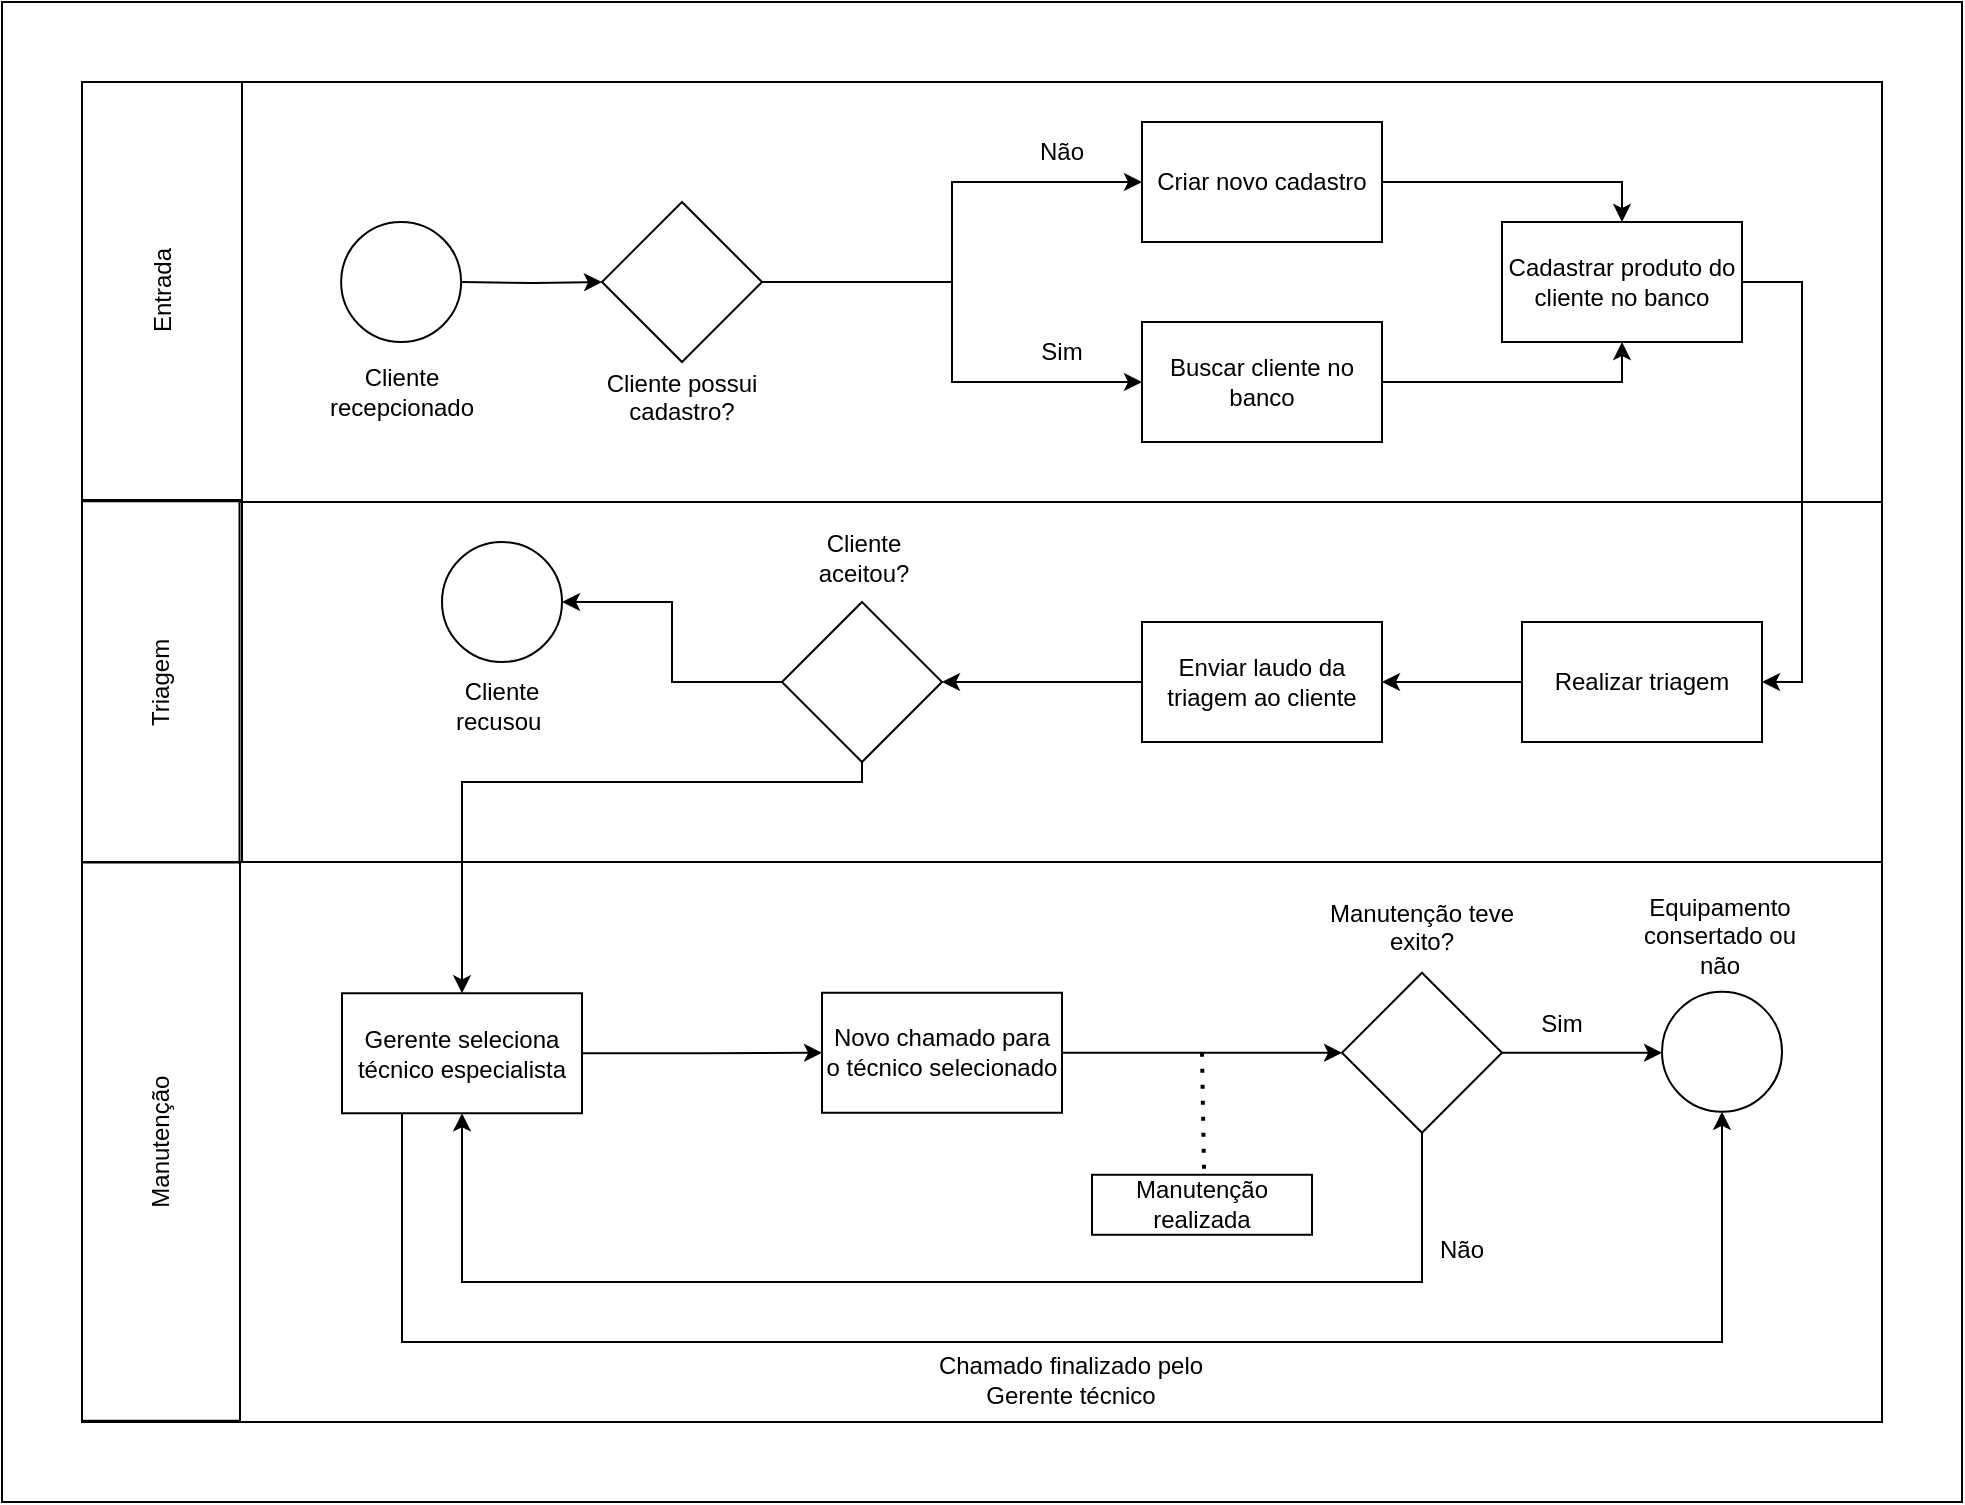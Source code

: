 <mxfile version="24.6.4" type="github">
  <diagram name="Page-1" id="bF6be6XoGqctazBTwHtb">
    <mxGraphModel dx="1114" dy="1534" grid="1" gridSize="10" guides="1" tooltips="1" connect="1" arrows="1" fold="1" page="1" pageScale="1" pageWidth="850" pageHeight="1100" math="0" shadow="0">
      <root>
        <mxCell id="0" />
        <mxCell id="1" parent="0" />
        <mxCell id="nKfx688CJlzQdSU6s1az-2" style="edgeStyle=orthogonalEdgeStyle;rounded=0;orthogonalLoop=1;jettySize=auto;html=1;" parent="1" source="nKfx688CJlzQdSU6s1az-1" edge="1">
          <mxGeometry relative="1" as="geometry">
            <mxPoint x="540" y="290" as="targetPoint" />
          </mxGeometry>
        </mxCell>
        <mxCell id="nKfx688CJlzQdSU6s1az-1" value="" style="rounded=0;whiteSpace=wrap;html=1;" parent="1" vertex="1">
          <mxGeometry x="290" y="260" width="130" height="60" as="geometry" />
        </mxCell>
        <mxCell id="nKfx688CJlzQdSU6s1az-4" style="edgeStyle=orthogonalEdgeStyle;rounded=0;orthogonalLoop=1;jettySize=auto;html=1;" parent="1" source="nKfx688CJlzQdSU6s1az-3" edge="1">
          <mxGeometry relative="1" as="geometry">
            <mxPoint x="620" y="410" as="targetPoint" />
          </mxGeometry>
        </mxCell>
        <mxCell id="nKfx688CJlzQdSU6s1az-3" value="" style="rounded=0;whiteSpace=wrap;html=1;" parent="1" vertex="1">
          <mxGeometry x="560" y="260" width="120" height="60" as="geometry" />
        </mxCell>
        <mxCell id="nKfx688CJlzQdSU6s1az-6" style="edgeStyle=orthogonalEdgeStyle;rounded=0;orthogonalLoop=1;jettySize=auto;html=1;" parent="1" source="nKfx688CJlzQdSU6s1az-5" edge="1">
          <mxGeometry relative="1" as="geometry">
            <mxPoint x="390" y="450" as="targetPoint" />
          </mxGeometry>
        </mxCell>
        <mxCell id="nKfx688CJlzQdSU6s1az-5" value="" style="rounded=0;whiteSpace=wrap;html=1;" parent="1" vertex="1">
          <mxGeometry x="560" y="420" width="120" height="60" as="geometry" />
        </mxCell>
        <mxCell id="nKfx688CJlzQdSU6s1az-7" value="" style="rounded=0;whiteSpace=wrap;html=1;" parent="1" vertex="1">
          <mxGeometry x="270" y="420" width="120" height="60" as="geometry" />
        </mxCell>
        <mxCell id="nKfx688CJlzQdSU6s1az-9" value="" style="rounded=0;whiteSpace=wrap;html=1;" parent="1" vertex="1">
          <mxGeometry x="40" y="-30" width="980" height="750" as="geometry" />
        </mxCell>
        <mxCell id="nKfx688CJlzQdSU6s1az-10" value="" style="rounded=0;whiteSpace=wrap;html=1;" parent="1" vertex="1">
          <mxGeometry x="80" y="10" width="900" height="210" as="geometry" />
        </mxCell>
        <mxCell id="nKfx688CJlzQdSU6s1az-11" value="" style="rounded=0;whiteSpace=wrap;html=1;" parent="1" vertex="1">
          <mxGeometry x="160" y="220" width="820" height="180" as="geometry" />
        </mxCell>
        <mxCell id="nKfx688CJlzQdSU6s1az-13" value="" style="rounded=0;whiteSpace=wrap;html=1;" parent="1" vertex="1">
          <mxGeometry x="80" y="400" width="900" height="280" as="geometry" />
        </mxCell>
        <mxCell id="nKfx688CJlzQdSU6s1az-14" value="Entrada" style="rounded=0;whiteSpace=wrap;html=1;rotation=-90;" parent="1" vertex="1">
          <mxGeometry x="15.5" y="74.5" width="209" height="80" as="geometry" />
        </mxCell>
        <mxCell id="nKfx688CJlzQdSU6s1az-15" value="Triagem" style="rounded=0;whiteSpace=wrap;html=1;rotation=-90;" parent="1" vertex="1">
          <mxGeometry x="29.19" y="270.44" width="180.37" height="78.75" as="geometry" />
        </mxCell>
        <mxCell id="nKfx688CJlzQdSU6s1az-16" value="Manutenção" style="rounded=0;whiteSpace=wrap;html=1;rotation=-90;" parent="1" vertex="1">
          <mxGeometry x="-20.06" y="500.32" width="279.13" height="79" as="geometry" />
        </mxCell>
        <mxCell id="nKfx688CJlzQdSU6s1az-18" value="Cliente recepcionado" style="text;html=1;align=center;verticalAlign=middle;whiteSpace=wrap;rounded=0;" parent="1" vertex="1">
          <mxGeometry x="209.56" y="150" width="60" height="30" as="geometry" />
        </mxCell>
        <mxCell id="nKfx688CJlzQdSU6s1az-31" value="" style="edgeStyle=orthogonalEdgeStyle;rounded=0;orthogonalLoop=1;jettySize=auto;html=1;" parent="1" target="nKfx688CJlzQdSU6s1az-30" edge="1">
          <mxGeometry relative="1" as="geometry">
            <mxPoint x="270" y="110" as="sourcePoint" />
          </mxGeometry>
        </mxCell>
        <mxCell id="nKfx688CJlzQdSU6s1az-34" value="" style="edgeStyle=orthogonalEdgeStyle;rounded=0;orthogonalLoop=1;jettySize=auto;html=1;" parent="1" source="nKfx688CJlzQdSU6s1az-30" target="nKfx688CJlzQdSU6s1az-33" edge="1">
          <mxGeometry relative="1" as="geometry" />
        </mxCell>
        <mxCell id="nKfx688CJlzQdSU6s1az-38" style="edgeStyle=orthogonalEdgeStyle;rounded=0;orthogonalLoop=1;jettySize=auto;html=1;" parent="1" source="nKfx688CJlzQdSU6s1az-30" target="nKfx688CJlzQdSU6s1az-36" edge="1">
          <mxGeometry relative="1" as="geometry" />
        </mxCell>
        <mxCell id="nKfx688CJlzQdSU6s1az-30" value="" style="rhombus;whiteSpace=wrap;html=1;" parent="1" vertex="1">
          <mxGeometry x="340" y="70" width="80" height="80" as="geometry" />
        </mxCell>
        <mxCell id="nKfx688CJlzQdSU6s1az-32" value="Cliente possui cadastro?&lt;div&gt;&lt;br&gt;&lt;/div&gt;" style="text;html=1;align=center;verticalAlign=middle;whiteSpace=wrap;rounded=0;" parent="1" vertex="1">
          <mxGeometry x="335" y="160" width="90" height="30" as="geometry" />
        </mxCell>
        <mxCell id="nKfx688CJlzQdSU6s1az-46" style="edgeStyle=orthogonalEdgeStyle;rounded=0;orthogonalLoop=1;jettySize=auto;html=1;entryX=0.5;entryY=0;entryDx=0;entryDy=0;" parent="1" source="nKfx688CJlzQdSU6s1az-33" target="nKfx688CJlzQdSU6s1az-44" edge="1">
          <mxGeometry relative="1" as="geometry" />
        </mxCell>
        <mxCell id="nKfx688CJlzQdSU6s1az-33" value="Criar novo cadastro" style="whiteSpace=wrap;html=1;" parent="1" vertex="1">
          <mxGeometry x="610" y="30" width="120" height="60" as="geometry" />
        </mxCell>
        <mxCell id="nKfx688CJlzQdSU6s1az-35" value="Não" style="text;html=1;align=center;verticalAlign=middle;whiteSpace=wrap;rounded=0;" parent="1" vertex="1">
          <mxGeometry x="540" y="30" width="60" height="30" as="geometry" />
        </mxCell>
        <mxCell id="nKfx688CJlzQdSU6s1az-47" style="edgeStyle=orthogonalEdgeStyle;rounded=0;orthogonalLoop=1;jettySize=auto;html=1;entryX=0.5;entryY=1;entryDx=0;entryDy=0;" parent="1" source="nKfx688CJlzQdSU6s1az-36" target="nKfx688CJlzQdSU6s1az-44" edge="1">
          <mxGeometry relative="1" as="geometry" />
        </mxCell>
        <mxCell id="nKfx688CJlzQdSU6s1az-36" value="Buscar cliente no banco" style="whiteSpace=wrap;html=1;" parent="1" vertex="1">
          <mxGeometry x="610" y="130" width="120" height="60" as="geometry" />
        </mxCell>
        <mxCell id="nKfx688CJlzQdSU6s1az-41" value="Sim" style="text;html=1;align=center;verticalAlign=middle;whiteSpace=wrap;rounded=0;" parent="1" vertex="1">
          <mxGeometry x="540" y="130" width="60" height="30" as="geometry" />
        </mxCell>
        <mxCell id="nKfx688CJlzQdSU6s1az-52" style="edgeStyle=orthogonalEdgeStyle;rounded=0;orthogonalLoop=1;jettySize=auto;html=1;entryX=1;entryY=0.5;entryDx=0;entryDy=0;" parent="1" source="nKfx688CJlzQdSU6s1az-44" target="nKfx688CJlzQdSU6s1az-50" edge="1">
          <mxGeometry relative="1" as="geometry">
            <Array as="points">
              <mxPoint x="940" y="110" />
              <mxPoint x="940" y="310" />
            </Array>
          </mxGeometry>
        </mxCell>
        <mxCell id="nKfx688CJlzQdSU6s1az-44" value="Cadastrar produto do cliente no banco" style="whiteSpace=wrap;html=1;" parent="1" vertex="1">
          <mxGeometry x="790" y="80" width="120" height="60" as="geometry" />
        </mxCell>
        <mxCell id="nKfx688CJlzQdSU6s1az-55" style="edgeStyle=orthogonalEdgeStyle;rounded=0;orthogonalLoop=1;jettySize=auto;html=1;entryX=1;entryY=0.5;entryDx=0;entryDy=0;" parent="1" source="nKfx688CJlzQdSU6s1az-50" target="nKfx688CJlzQdSU6s1az-53" edge="1">
          <mxGeometry relative="1" as="geometry" />
        </mxCell>
        <mxCell id="nKfx688CJlzQdSU6s1az-50" value="Realizar triagem" style="whiteSpace=wrap;html=1;" parent="1" vertex="1">
          <mxGeometry x="800" y="280" width="120" height="60" as="geometry" />
        </mxCell>
        <mxCell id="nKfx688CJlzQdSU6s1az-57" value="" style="edgeStyle=orthogonalEdgeStyle;rounded=0;orthogonalLoop=1;jettySize=auto;html=1;" parent="1" source="nKfx688CJlzQdSU6s1az-53" target="nKfx688CJlzQdSU6s1az-56" edge="1">
          <mxGeometry relative="1" as="geometry" />
        </mxCell>
        <mxCell id="nKfx688CJlzQdSU6s1az-53" value="Enviar laudo da triagem ao cliente" style="whiteSpace=wrap;html=1;" parent="1" vertex="1">
          <mxGeometry x="610" y="280" width="120" height="60" as="geometry" />
        </mxCell>
        <mxCell id="nKfx688CJlzQdSU6s1az-78" style="edgeStyle=orthogonalEdgeStyle;rounded=0;orthogonalLoop=1;jettySize=auto;html=1;entryX=1;entryY=0.5;entryDx=0;entryDy=0;" parent="1" source="nKfx688CJlzQdSU6s1az-56" target="nKfx688CJlzQdSU6s1az-76" edge="1">
          <mxGeometry relative="1" as="geometry" />
        </mxCell>
        <mxCell id="nKfx688CJlzQdSU6s1az-82" style="edgeStyle=orthogonalEdgeStyle;rounded=0;orthogonalLoop=1;jettySize=auto;html=1;entryX=0.5;entryY=0;entryDx=0;entryDy=0;" parent="1" source="nKfx688CJlzQdSU6s1az-56" target="nKfx688CJlzQdSU6s1az-81" edge="1">
          <mxGeometry relative="1" as="geometry">
            <Array as="points">
              <mxPoint x="470" y="360" />
              <mxPoint x="270" y="360" />
            </Array>
          </mxGeometry>
        </mxCell>
        <mxCell id="nKfx688CJlzQdSU6s1az-56" value="" style="rhombus;whiteSpace=wrap;html=1;" parent="1" vertex="1">
          <mxGeometry x="430" y="270" width="80" height="80" as="geometry" />
        </mxCell>
        <mxCell id="nKfx688CJlzQdSU6s1az-58" value="Cliente aceitou?" style="text;html=1;align=center;verticalAlign=middle;whiteSpace=wrap;rounded=0;" parent="1" vertex="1">
          <mxGeometry x="441" y="233" width="60" height="30" as="geometry" />
        </mxCell>
        <mxCell id="nKfx688CJlzQdSU6s1az-76" value="" style="ellipse;whiteSpace=wrap;html=1;aspect=fixed;" parent="1" vertex="1">
          <mxGeometry x="260" y="240" width="60" height="60" as="geometry" />
        </mxCell>
        <mxCell id="nKfx688CJlzQdSU6s1az-77" value="" style="ellipse;whiteSpace=wrap;html=1;aspect=fixed;" parent="1" vertex="1">
          <mxGeometry x="209.56" y="80" width="60" height="60" as="geometry" />
        </mxCell>
        <mxCell id="nKfx688CJlzQdSU6s1az-79" value="Cliente recusou&amp;nbsp;" style="text;html=1;align=center;verticalAlign=middle;whiteSpace=wrap;rounded=0;" parent="1" vertex="1">
          <mxGeometry x="260" y="307" width="60" height="30" as="geometry" />
        </mxCell>
        <mxCell id="nKfx688CJlzQdSU6s1az-84" value="" style="edgeStyle=orthogonalEdgeStyle;rounded=0;orthogonalLoop=1;jettySize=auto;html=1;" parent="1" source="nKfx688CJlzQdSU6s1az-81" target="nKfx688CJlzQdSU6s1az-83" edge="1">
          <mxGeometry relative="1" as="geometry" />
        </mxCell>
        <mxCell id="nKfx688CJlzQdSU6s1az-104" style="edgeStyle=orthogonalEdgeStyle;rounded=0;orthogonalLoop=1;jettySize=auto;html=1;exitX=0.25;exitY=1;exitDx=0;exitDy=0;entryX=0.5;entryY=1;entryDx=0;entryDy=0;" parent="1" source="nKfx688CJlzQdSU6s1az-81" target="nKfx688CJlzQdSU6s1az-100" edge="1">
          <mxGeometry relative="1" as="geometry">
            <Array as="points">
              <mxPoint x="240" y="640" />
              <mxPoint x="900" y="640" />
            </Array>
          </mxGeometry>
        </mxCell>
        <mxCell id="nKfx688CJlzQdSU6s1az-81" value="Gerente seleciona técnico especialista" style="rounded=0;whiteSpace=wrap;html=1;" parent="1" vertex="1">
          <mxGeometry x="210" y="465.63" width="120" height="60" as="geometry" />
        </mxCell>
        <mxCell id="nKfx688CJlzQdSU6s1az-92" value="" style="edgeStyle=orthogonalEdgeStyle;rounded=0;orthogonalLoop=1;jettySize=auto;html=1;" parent="1" source="nKfx688CJlzQdSU6s1az-83" target="nKfx688CJlzQdSU6s1az-91" edge="1">
          <mxGeometry relative="1" as="geometry" />
        </mxCell>
        <mxCell id="nKfx688CJlzQdSU6s1az-83" value="Novo chamado para o técnico selecionado" style="rounded=0;whiteSpace=wrap;html=1;" parent="1" vertex="1">
          <mxGeometry x="450" y="465.38" width="120" height="60" as="geometry" />
        </mxCell>
        <mxCell id="nKfx688CJlzQdSU6s1az-99" value="" style="edgeStyle=orthogonalEdgeStyle;rounded=0;orthogonalLoop=1;jettySize=auto;html=1;" parent="1" source="nKfx688CJlzQdSU6s1az-91" edge="1">
          <mxGeometry relative="1" as="geometry">
            <mxPoint x="870" y="495.38" as="targetPoint" />
          </mxGeometry>
        </mxCell>
        <mxCell id="nKfx688CJlzQdSU6s1az-102" style="edgeStyle=orthogonalEdgeStyle;rounded=0;orthogonalLoop=1;jettySize=auto;html=1;exitX=0.5;exitY=1;exitDx=0;exitDy=0;entryX=0.5;entryY=1;entryDx=0;entryDy=0;" parent="1" source="nKfx688CJlzQdSU6s1az-91" target="nKfx688CJlzQdSU6s1az-81" edge="1">
          <mxGeometry relative="1" as="geometry">
            <Array as="points">
              <mxPoint x="750" y="610" />
              <mxPoint x="270" y="610" />
            </Array>
          </mxGeometry>
        </mxCell>
        <mxCell id="nKfx688CJlzQdSU6s1az-91" value="" style="rhombus;whiteSpace=wrap;html=1;rounded=0;" parent="1" vertex="1">
          <mxGeometry x="710" y="455.38" width="80" height="80" as="geometry" />
        </mxCell>
        <mxCell id="nKfx688CJlzQdSU6s1az-93" value="" style="endArrow=none;dashed=1;html=1;dashPattern=1 3;strokeWidth=2;rounded=0;" parent="1" edge="1">
          <mxGeometry width="50" height="50" relative="1" as="geometry">
            <mxPoint x="641" y="553.38" as="sourcePoint" />
            <mxPoint x="640" y="495.38" as="targetPoint" />
          </mxGeometry>
        </mxCell>
        <mxCell id="nKfx688CJlzQdSU6s1az-94" value="Manutenção realizada" style="rounded=0;whiteSpace=wrap;html=1;" parent="1" vertex="1">
          <mxGeometry x="585" y="556.38" width="110" height="30" as="geometry" />
        </mxCell>
        <mxCell id="nKfx688CJlzQdSU6s1az-95" value="Manutenção teve exito?&lt;div&gt;&lt;br&gt;&lt;/div&gt;" style="text;html=1;align=center;verticalAlign=middle;whiteSpace=wrap;rounded=0;" parent="1" vertex="1">
          <mxGeometry x="690" y="425.38" width="120" height="30" as="geometry" />
        </mxCell>
        <mxCell id="nKfx688CJlzQdSU6s1az-100" value="" style="ellipse;whiteSpace=wrap;html=1;aspect=fixed;" parent="1" vertex="1">
          <mxGeometry x="870" y="464.88" width="60" height="60" as="geometry" />
        </mxCell>
        <mxCell id="nKfx688CJlzQdSU6s1az-101" value="Sim" style="text;html=1;align=center;verticalAlign=middle;whiteSpace=wrap;rounded=0;" parent="1" vertex="1">
          <mxGeometry x="790" y="466" width="60" height="30" as="geometry" />
        </mxCell>
        <mxCell id="nKfx688CJlzQdSU6s1az-103" value="Não" style="text;html=1;align=center;verticalAlign=middle;whiteSpace=wrap;rounded=0;" parent="1" vertex="1">
          <mxGeometry x="740" y="579.32" width="60" height="30" as="geometry" />
        </mxCell>
        <mxCell id="nKfx688CJlzQdSU6s1az-105" value="Equipamento consertado ou não" style="text;html=1;align=center;verticalAlign=middle;whiteSpace=wrap;rounded=0;" parent="1" vertex="1">
          <mxGeometry x="859" y="414" width="80" height="46" as="geometry" />
        </mxCell>
        <mxCell id="nKfx688CJlzQdSU6s1az-106" value="Chamado finalizado pelo Gerente técnico" style="text;html=1;align=center;verticalAlign=middle;whiteSpace=wrap;rounded=0;" parent="1" vertex="1">
          <mxGeometry x="502" y="644" width="145" height="30" as="geometry" />
        </mxCell>
      </root>
    </mxGraphModel>
  </diagram>
</mxfile>
